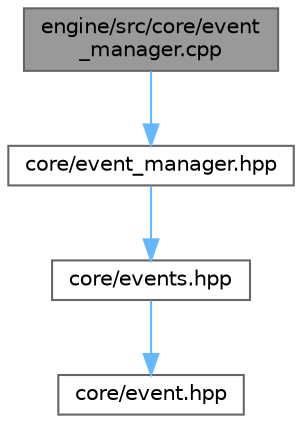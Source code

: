 digraph "engine/src/core/event_manager.cpp"
{
 // LATEX_PDF_SIZE
  bgcolor="transparent";
  edge [fontname=Helvetica,fontsize=10,labelfontname=Helvetica,labelfontsize=10];
  node [fontname=Helvetica,fontsize=10,shape=box,height=0.2,width=0.4];
  Node1 [id="Node000001",label="engine/src/core/event\l_manager.cpp",height=0.2,width=0.4,color="gray40", fillcolor="grey60", style="filled", fontcolor="black",tooltip=" "];
  Node1 -> Node2 [id="edge7_Node000001_Node000002",color="steelblue1",style="solid",tooltip=" "];
  Node2 [id="Node000002",label="core/event_manager.hpp",height=0.2,width=0.4,color="grey40", fillcolor="white", style="filled",URL="$event__manager_8hpp.html",tooltip=" "];
  Node2 -> Node3 [id="edge8_Node000002_Node000003",color="steelblue1",style="solid",tooltip=" "];
  Node3 [id="Node000003",label="core/events.hpp",height=0.2,width=0.4,color="grey40", fillcolor="white", style="filled",URL="$events_8hpp.html",tooltip=" "];
  Node3 -> Node4 [id="edge9_Node000003_Node000004",color="steelblue1",style="solid",tooltip=" "];
  Node4 [id="Node000004",label="core/event.hpp",height=0.2,width=0.4,color="grey40", fillcolor="white", style="filled",URL="$event_8hpp.html",tooltip=" "];
}
